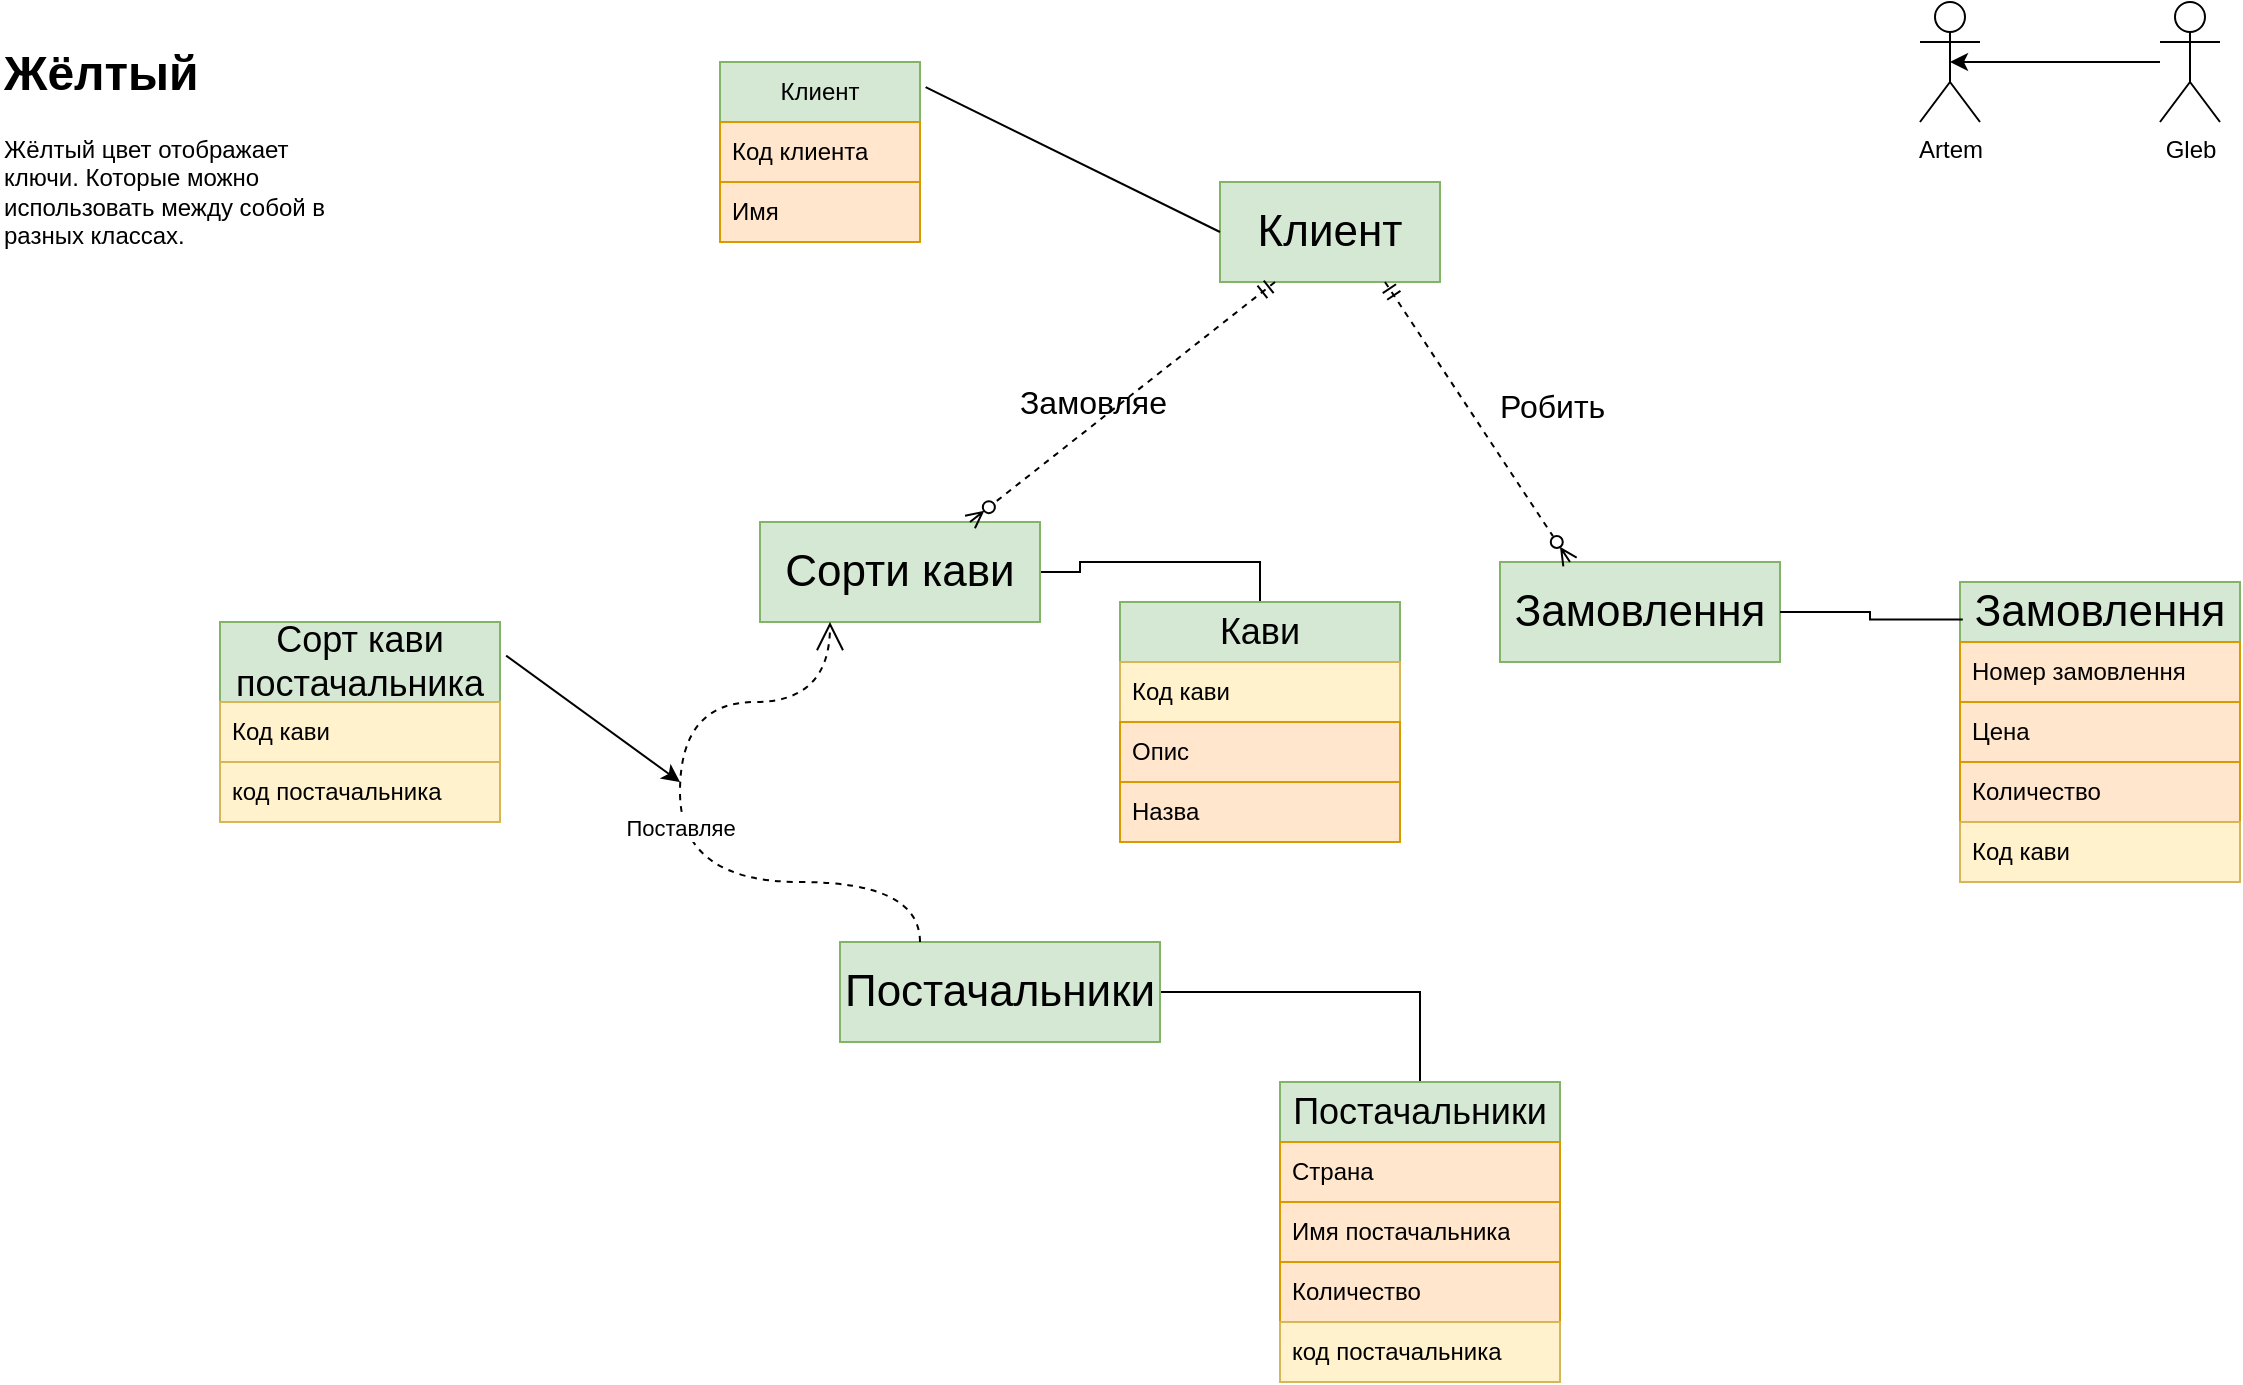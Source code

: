 <mxfile version="24.2.2" type="device">
  <diagram name="Page-1" id="lST_mQ2j5S3W9H2JrHrT">
    <mxGraphModel dx="2048" dy="678" grid="1" gridSize="10" guides="1" tooltips="1" connect="1" arrows="1" fold="1" page="1" pageScale="1" pageWidth="827" pageHeight="1169" math="0" shadow="0">
      <root>
        <mxCell id="0" />
        <mxCell id="1" parent="0" />
        <mxCell id="U930AkhM4AC63TKt-8wk-3" value="&lt;font style=&quot;font-size: 22px;&quot;&gt;Клиент&lt;/font&gt;" style="html=1;whiteSpace=wrap;fillColor=#d5e8d4;strokeColor=#82b366;" vertex="1" parent="1">
          <mxGeometry x="280" y="90" width="110" height="50" as="geometry" />
        </mxCell>
        <mxCell id="U930AkhM4AC63TKt-8wk-4" value="&lt;font style=&quot;font-size: 22px;&quot;&gt;Замовлення&lt;/font&gt;" style="html=1;whiteSpace=wrap;fillColor=#d5e8d4;strokeColor=#82b366;" vertex="1" parent="1">
          <mxGeometry x="420" y="280" width="140" height="50" as="geometry" />
        </mxCell>
        <mxCell id="U930AkhM4AC63TKt-8wk-52" style="edgeStyle=orthogonalEdgeStyle;rounded=0;orthogonalLoop=1;jettySize=auto;html=1;entryX=0.5;entryY=0;entryDx=0;entryDy=0;endArrow=none;endFill=0;" edge="1" parent="1" source="U930AkhM4AC63TKt-8wk-9" target="U930AkhM4AC63TKt-8wk-48">
          <mxGeometry relative="1" as="geometry" />
        </mxCell>
        <mxCell id="U930AkhM4AC63TKt-8wk-9" value="&lt;font style=&quot;font-size: 22px;&quot;&gt;Сорти кави&lt;/font&gt;" style="html=1;whiteSpace=wrap;fillColor=#d5e8d4;strokeColor=#82b366;" vertex="1" parent="1">
          <mxGeometry x="50" y="260" width="140" height="50" as="geometry" />
        </mxCell>
        <mxCell id="U930AkhM4AC63TKt-8wk-46" style="edgeStyle=orthogonalEdgeStyle;rounded=0;orthogonalLoop=1;jettySize=auto;html=1;entryX=0.5;entryY=0;entryDx=0;entryDy=0;endArrow=none;endFill=0;" edge="1" parent="1" source="U930AkhM4AC63TKt-8wk-11" target="U930AkhM4AC63TKt-8wk-42">
          <mxGeometry relative="1" as="geometry" />
        </mxCell>
        <mxCell id="U930AkhM4AC63TKt-8wk-11" value="&lt;span style=&quot;font-size: 22px;&quot;&gt;Постачальники&lt;/span&gt;" style="html=1;whiteSpace=wrap;fillColor=#d5e8d4;strokeColor=#82b366;" vertex="1" parent="1">
          <mxGeometry x="90" y="470" width="160" height="50" as="geometry" />
        </mxCell>
        <mxCell id="U930AkhM4AC63TKt-8wk-15" value="Gleb" style="shape=umlActor;verticalLabelPosition=bottom;verticalAlign=top;html=1;" vertex="1" parent="1">
          <mxGeometry x="750" width="30" height="60" as="geometry" />
        </mxCell>
        <mxCell id="U930AkhM4AC63TKt-8wk-16" value="Artem" style="shape=umlActor;verticalLabelPosition=bottom;verticalAlign=top;html=1;" vertex="1" parent="1">
          <mxGeometry x="630" width="30" height="60" as="geometry" />
        </mxCell>
        <mxCell id="U930AkhM4AC63TKt-8wk-21" style="edgeStyle=orthogonalEdgeStyle;rounded=0;orthogonalLoop=1;jettySize=auto;html=1;entryX=0.5;entryY=0.5;entryDx=0;entryDy=0;entryPerimeter=0;" edge="1" parent="1" source="U930AkhM4AC63TKt-8wk-15" target="U930AkhM4AC63TKt-8wk-16">
          <mxGeometry relative="1" as="geometry" />
        </mxCell>
        <mxCell id="U930AkhM4AC63TKt-8wk-24" value="Поставляе" style="endArrow=open;endSize=12;dashed=1;html=1;rounded=0;exitX=0.25;exitY=0;exitDx=0;exitDy=0;entryX=0.25;entryY=1;entryDx=0;entryDy=0;shadow=0;edgeStyle=orthogonalEdgeStyle;curved=1;" edge="1" parent="1" source="U930AkhM4AC63TKt-8wk-11" target="U930AkhM4AC63TKt-8wk-9">
          <mxGeometry width="160" relative="1" as="geometry">
            <mxPoint x="180" y="290" as="sourcePoint" />
            <mxPoint x="308" y="150" as="targetPoint" />
            <Array as="points">
              <mxPoint x="130" y="440" />
              <mxPoint x="10" y="440" />
              <mxPoint x="10" y="350" />
              <mxPoint x="85" y="350" />
            </Array>
          </mxGeometry>
        </mxCell>
        <mxCell id="U930AkhM4AC63TKt-8wk-26" value="&lt;font style=&quot;font-size: 16px;&quot;&gt;Робить&lt;/font&gt;&lt;div style=&quot;font-size: 16px;&quot;&gt;&lt;br&gt;&lt;/div&gt;" style="text;strokeColor=none;fillColor=none;align=left;verticalAlign=middle;spacingLeft=4;spacingRight=4;overflow=hidden;points=[[0,0.5],[1,0.5]];portConstraint=eastwest;rotatable=0;whiteSpace=wrap;html=1;" vertex="1" parent="1">
          <mxGeometry x="414" y="190" width="106" height="40" as="geometry" />
        </mxCell>
        <mxCell id="U930AkhM4AC63TKt-8wk-27" value="" style="endArrow=ERzeroToMany;dashed=1;html=1;rounded=0;startArrow=ERmandOne;startFill=0;exitX=0.75;exitY=1;exitDx=0;exitDy=0;entryX=0.25;entryY=0;entryDx=0;entryDy=0;endFill=0;" edge="1" parent="1" source="U930AkhM4AC63TKt-8wk-3" target="U930AkhM4AC63TKt-8wk-4">
          <mxGeometry width="50" height="50" relative="1" as="geometry">
            <mxPoint x="310" y="410" as="sourcePoint" />
            <mxPoint x="370" y="210" as="targetPoint" />
          </mxGeometry>
        </mxCell>
        <mxCell id="U930AkhM4AC63TKt-8wk-30" value="" style="endArrow=ERzeroToMany;dashed=1;html=1;rounded=0;startArrow=ERmandOne;startFill=0;exitX=0.25;exitY=1;exitDx=0;exitDy=0;entryX=0.75;entryY=0;entryDx=0;entryDy=0;endFill=0;" edge="1" parent="1" source="U930AkhM4AC63TKt-8wk-3" target="U930AkhM4AC63TKt-8wk-9">
          <mxGeometry width="50" height="50" relative="1" as="geometry">
            <mxPoint x="373" y="150" as="sourcePoint" />
            <mxPoint x="465" y="290" as="targetPoint" />
          </mxGeometry>
        </mxCell>
        <mxCell id="U930AkhM4AC63TKt-8wk-31" value="&lt;div style=&quot;font-size: 16px;&quot;&gt;Замовляе&lt;/div&gt;" style="text;strokeColor=none;fillColor=none;align=left;verticalAlign=middle;spacingLeft=4;spacingRight=4;overflow=hidden;points=[[0,0.5],[1,0.5]];portConstraint=eastwest;rotatable=0;whiteSpace=wrap;html=1;" vertex="1" parent="1">
          <mxGeometry x="174" y="180" width="106" height="40" as="geometry" />
        </mxCell>
        <mxCell id="U930AkhM4AC63TKt-8wk-32" value="Клиент" style="swimlane;fontStyle=0;childLayout=stackLayout;horizontal=1;startSize=30;horizontalStack=0;resizeParent=1;resizeParentMax=0;resizeLast=0;collapsible=1;marginBottom=0;whiteSpace=wrap;html=1;fillColor=#d5e8d4;strokeColor=#82b366;" vertex="1" parent="1">
          <mxGeometry x="30" y="30" width="100" height="90" as="geometry" />
        </mxCell>
        <mxCell id="U930AkhM4AC63TKt-8wk-33" value="Код клиента" style="text;strokeColor=#d79b00;fillColor=#ffe6cc;align=left;verticalAlign=middle;spacingLeft=4;spacingRight=4;overflow=hidden;points=[[0,0.5],[1,0.5]];portConstraint=eastwest;rotatable=0;whiteSpace=wrap;html=1;" vertex="1" parent="U930AkhM4AC63TKt-8wk-32">
          <mxGeometry y="30" width="100" height="30" as="geometry" />
        </mxCell>
        <mxCell id="U930AkhM4AC63TKt-8wk-34" value="Имя" style="text;strokeColor=#d79b00;fillColor=#ffe6cc;align=left;verticalAlign=middle;spacingLeft=4;spacingRight=4;overflow=hidden;points=[[0,0.5],[1,0.5]];portConstraint=eastwest;rotatable=0;whiteSpace=wrap;html=1;" vertex="1" parent="U930AkhM4AC63TKt-8wk-32">
          <mxGeometry y="60" width="100" height="30" as="geometry" />
        </mxCell>
        <mxCell id="U930AkhM4AC63TKt-8wk-36" value="" style="endArrow=none;html=1;rounded=0;exitX=1.028;exitY=0.14;exitDx=0;exitDy=0;exitPerimeter=0;entryX=0;entryY=0.5;entryDx=0;entryDy=0;" edge="1" parent="1" source="U930AkhM4AC63TKt-8wk-32" target="U930AkhM4AC63TKt-8wk-3">
          <mxGeometry width="50" height="50" relative="1" as="geometry">
            <mxPoint x="340" y="290" as="sourcePoint" />
            <mxPoint x="390" y="240" as="targetPoint" />
          </mxGeometry>
        </mxCell>
        <mxCell id="U930AkhM4AC63TKt-8wk-37" value="&lt;span style=&quot;font-size: 22px;&quot;&gt;Замовлення&lt;/span&gt;" style="swimlane;fontStyle=0;childLayout=stackLayout;horizontal=1;startSize=30;horizontalStack=0;resizeParent=1;resizeParentMax=0;resizeLast=0;collapsible=1;marginBottom=0;whiteSpace=wrap;html=1;fillColor=#d5e8d4;strokeColor=#82b366;" vertex="1" parent="1">
          <mxGeometry x="650" y="290" width="140" height="120" as="geometry" />
        </mxCell>
        <mxCell id="U930AkhM4AC63TKt-8wk-38" value="Номер замовлення" style="text;strokeColor=#d79b00;fillColor=#ffe6cc;align=left;verticalAlign=middle;spacingLeft=4;spacingRight=4;overflow=hidden;points=[[0,0.5],[1,0.5]];portConstraint=eastwest;rotatable=0;whiteSpace=wrap;html=1;" vertex="1" parent="U930AkhM4AC63TKt-8wk-37">
          <mxGeometry y="30" width="140" height="30" as="geometry" />
        </mxCell>
        <mxCell id="U930AkhM4AC63TKt-8wk-39" value="Цена" style="text;strokeColor=#d79b00;fillColor=#ffe6cc;align=left;verticalAlign=middle;spacingLeft=4;spacingRight=4;overflow=hidden;points=[[0,0.5],[1,0.5]];portConstraint=eastwest;rotatable=0;whiteSpace=wrap;html=1;" vertex="1" parent="U930AkhM4AC63TKt-8wk-37">
          <mxGeometry y="60" width="140" height="30" as="geometry" />
        </mxCell>
        <mxCell id="U930AkhM4AC63TKt-8wk-40" value="Количество" style="text;strokeColor=#d79b00;fillColor=#ffe6cc;align=left;verticalAlign=middle;spacingLeft=4;spacingRight=4;overflow=hidden;points=[[0,0.5],[1,0.5]];portConstraint=eastwest;rotatable=0;whiteSpace=wrap;html=1;" vertex="1" parent="U930AkhM4AC63TKt-8wk-37">
          <mxGeometry y="90" width="140" height="30" as="geometry" />
        </mxCell>
        <mxCell id="U930AkhM4AC63TKt-8wk-41" style="edgeStyle=orthogonalEdgeStyle;rounded=0;orthogonalLoop=1;jettySize=auto;html=1;entryX=0.01;entryY=0.156;entryDx=0;entryDy=0;entryPerimeter=0;endArrow=none;endFill=0;" edge="1" parent="1" source="U930AkhM4AC63TKt-8wk-4" target="U930AkhM4AC63TKt-8wk-37">
          <mxGeometry relative="1" as="geometry" />
        </mxCell>
        <mxCell id="U930AkhM4AC63TKt-8wk-42" value="&lt;font style=&quot;font-size: 18px;&quot;&gt;Постачальники&lt;/font&gt;" style="swimlane;fontStyle=0;childLayout=stackLayout;horizontal=1;startSize=30;horizontalStack=0;resizeParent=1;resizeParentMax=0;resizeLast=0;collapsible=1;marginBottom=0;whiteSpace=wrap;html=1;fillColor=#d5e8d4;strokeColor=#82b366;" vertex="1" parent="1">
          <mxGeometry x="310" y="540" width="140" height="120" as="geometry" />
        </mxCell>
        <mxCell id="U930AkhM4AC63TKt-8wk-43" value="Страна" style="text;strokeColor=#d79b00;fillColor=#ffe6cc;align=left;verticalAlign=middle;spacingLeft=4;spacingRight=4;overflow=hidden;points=[[0,0.5],[1,0.5]];portConstraint=eastwest;rotatable=0;whiteSpace=wrap;html=1;" vertex="1" parent="U930AkhM4AC63TKt-8wk-42">
          <mxGeometry y="30" width="140" height="30" as="geometry" />
        </mxCell>
        <mxCell id="U930AkhM4AC63TKt-8wk-44" value="Имя постачальника" style="text;strokeColor=#d79b00;fillColor=#ffe6cc;align=left;verticalAlign=middle;spacingLeft=4;spacingRight=4;overflow=hidden;points=[[0,0.5],[1,0.5]];portConstraint=eastwest;rotatable=0;whiteSpace=wrap;html=1;" vertex="1" parent="U930AkhM4AC63TKt-8wk-42">
          <mxGeometry y="60" width="140" height="30" as="geometry" />
        </mxCell>
        <mxCell id="U930AkhM4AC63TKt-8wk-45" value="Количество" style="text;strokeColor=#d79b00;fillColor=#ffe6cc;align=left;verticalAlign=middle;spacingLeft=4;spacingRight=4;overflow=hidden;points=[[0,0.5],[1,0.5]];portConstraint=eastwest;rotatable=0;whiteSpace=wrap;html=1;" vertex="1" parent="U930AkhM4AC63TKt-8wk-42">
          <mxGeometry y="90" width="140" height="30" as="geometry" />
        </mxCell>
        <mxCell id="U930AkhM4AC63TKt-8wk-47" value="Код кави" style="text;strokeColor=#d6b656;fillColor=#fff2cc;align=left;verticalAlign=middle;spacingLeft=4;spacingRight=4;overflow=hidden;points=[[0,0.5],[1,0.5]];portConstraint=eastwest;rotatable=0;whiteSpace=wrap;html=1;" vertex="1" parent="1">
          <mxGeometry x="650" y="410" width="140" height="30" as="geometry" />
        </mxCell>
        <mxCell id="U930AkhM4AC63TKt-8wk-48" value="&lt;font style=&quot;font-size: 18px;&quot;&gt;Кави&lt;/font&gt;" style="swimlane;fontStyle=0;childLayout=stackLayout;horizontal=1;startSize=30;horizontalStack=0;resizeParent=1;resizeParentMax=0;resizeLast=0;collapsible=1;marginBottom=0;whiteSpace=wrap;html=1;fillColor=#d5e8d4;strokeColor=#82b366;" vertex="1" parent="1">
          <mxGeometry x="230" y="300" width="140" height="120" as="geometry" />
        </mxCell>
        <mxCell id="U930AkhM4AC63TKt-8wk-49" value="Код кави" style="text;strokeColor=#d6b656;fillColor=#fff2cc;align=left;verticalAlign=middle;spacingLeft=4;spacingRight=4;overflow=hidden;points=[[0,0.5],[1,0.5]];portConstraint=eastwest;rotatable=0;whiteSpace=wrap;html=1;" vertex="1" parent="U930AkhM4AC63TKt-8wk-48">
          <mxGeometry y="30" width="140" height="30" as="geometry" />
        </mxCell>
        <mxCell id="U930AkhM4AC63TKt-8wk-50" value="Опис" style="text;strokeColor=#d79b00;fillColor=#ffe6cc;align=left;verticalAlign=middle;spacingLeft=4;spacingRight=4;overflow=hidden;points=[[0,0.5],[1,0.5]];portConstraint=eastwest;rotatable=0;whiteSpace=wrap;html=1;" vertex="1" parent="U930AkhM4AC63TKt-8wk-48">
          <mxGeometry y="60" width="140" height="30" as="geometry" />
        </mxCell>
        <mxCell id="U930AkhM4AC63TKt-8wk-51" value="Назва" style="text;strokeColor=#d79b00;fillColor=#ffe6cc;align=left;verticalAlign=middle;spacingLeft=4;spacingRight=4;overflow=hidden;points=[[0,0.5],[1,0.5]];portConstraint=eastwest;rotatable=0;whiteSpace=wrap;html=1;" vertex="1" parent="U930AkhM4AC63TKt-8wk-48">
          <mxGeometry y="90" width="140" height="30" as="geometry" />
        </mxCell>
        <mxCell id="U930AkhM4AC63TKt-8wk-53" value="" style="endArrow=classic;html=1;rounded=0;exitX=1.022;exitY=0.168;exitDx=0;exitDy=0;exitPerimeter=0;" edge="1" parent="1" source="U930AkhM4AC63TKt-8wk-54">
          <mxGeometry width="50" height="50" relative="1" as="geometry">
            <mxPoint x="-80" y="370" as="sourcePoint" />
            <mxPoint x="10" y="390" as="targetPoint" />
          </mxGeometry>
        </mxCell>
        <mxCell id="U930AkhM4AC63TKt-8wk-54" value="&lt;font style=&quot;font-size: 18px;&quot;&gt;Сорт кави постачальника&lt;/font&gt;" style="swimlane;fontStyle=0;childLayout=stackLayout;horizontal=1;startSize=40;horizontalStack=0;resizeParent=1;resizeParentMax=0;resizeLast=0;collapsible=1;marginBottom=0;whiteSpace=wrap;html=1;fillColor=#d5e8d4;strokeColor=#82b366;" vertex="1" parent="1">
          <mxGeometry x="-220" y="310" width="140" height="100" as="geometry" />
        </mxCell>
        <mxCell id="U930AkhM4AC63TKt-8wk-55" value="Код кави" style="text;strokeColor=#d6b656;fillColor=#fff2cc;align=left;verticalAlign=middle;spacingLeft=4;spacingRight=4;overflow=hidden;points=[[0,0.5],[1,0.5]];portConstraint=eastwest;rotatable=0;whiteSpace=wrap;html=1;" vertex="1" parent="U930AkhM4AC63TKt-8wk-54">
          <mxGeometry y="40" width="140" height="30" as="geometry" />
        </mxCell>
        <mxCell id="U930AkhM4AC63TKt-8wk-56" value="код постачальника" style="text;strokeColor=#d6b656;fillColor=#fff2cc;align=left;verticalAlign=middle;spacingLeft=4;spacingRight=4;overflow=hidden;points=[[0,0.5],[1,0.5]];portConstraint=eastwest;rotatable=0;whiteSpace=wrap;html=1;" vertex="1" parent="U930AkhM4AC63TKt-8wk-54">
          <mxGeometry y="70" width="140" height="30" as="geometry" />
        </mxCell>
        <mxCell id="U930AkhM4AC63TKt-8wk-59" value="код постачальника" style="text;strokeColor=#d6b656;fillColor=#fff2cc;align=left;verticalAlign=middle;spacingLeft=4;spacingRight=4;overflow=hidden;points=[[0,0.5],[1,0.5]];portConstraint=eastwest;rotatable=0;whiteSpace=wrap;html=1;" vertex="1" parent="1">
          <mxGeometry x="310" y="660" width="140" height="30" as="geometry" />
        </mxCell>
        <mxCell id="U930AkhM4AC63TKt-8wk-60" value="&lt;h1 style=&quot;margin-top: 0px;&quot;&gt;Жёлтый&lt;/h1&gt;&lt;p&gt;Жёлтый цвет отображает ключи. Которые можно использовать между собой в разных классах.&lt;span style=&quot;color: rgba(0, 0, 0, 0); font-family: monospace; font-size: 0px; text-wrap: nowrap; background-color: initial;&quot;&gt;%3CmxGraphModel%3E%3Croot%3E%3CmxCell%20id%3D%220%22%2F%3E%3CmxCell%20id%3D%221%22%20parent%3D%220%22%2F%3E%3CmxCell%20id%3D%222%22%20value%3D%22%D0%BA%D0%BE%D0%B4%20%D0%BF%D0%BE%D1%81%D1%82%D0%B0%D1%87%D0%B0%D0%BB%D1%8C%D0%BD%D0%B8%D0%BA%D0%B0%22%20style%3D%22text%3BstrokeColor%3D%23d79b00%3BfillColor%3D%23ffe6cc%3Balign%3Dleft%3BverticalAlign%3Dmiddle%3BspacingLeft%3D4%3BspacingRight%3D4%3Boverflow%3Dhidden%3Bpoints%3D%5B%5B0%2C0.5%5D%2C%5B1%2C0.5%5D%5D%3BportConstraint%3Deastwest%3Brotatable%3D0%3BwhiteSpace%3Dwrap%3Bhtml%3D1%3B%22%20vertex%3D%221%22%20parent%3D%221%22%3E%3CmxGeometry%20x%3D%22-220%22%20y%3D%22380%22%20width%3D%22140%22%20height%3D%2230%22%20as%3D%22geometry%22%2F%3E%3C%2FmxCell%3E%3C%2Froot%3E%3C%2FmxGraphModel%3E&lt;/span&gt;&lt;/p&gt;" style="text;html=1;whiteSpace=wrap;overflow=hidden;rounded=0;" vertex="1" parent="1">
          <mxGeometry x="-330" y="15" width="180" height="120" as="geometry" />
        </mxCell>
      </root>
    </mxGraphModel>
  </diagram>
</mxfile>
